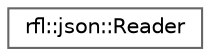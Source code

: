digraph "类继承关系图"
{
 // LATEX_PDF_SIZE
  bgcolor="transparent";
  edge [fontname=Helvetica,fontsize=10,labelfontname=Helvetica,labelfontsize=10];
  node [fontname=Helvetica,fontsize=10,shape=box,height=0.2,width=0.4];
  rankdir="LR";
  Node0 [id="Node000000",label="rfl::json::Reader",height=0.2,width=0.4,color="grey40", fillcolor="white", style="filled",URL="$structrfl_1_1json_1_1_reader.html",tooltip=" "];
}
